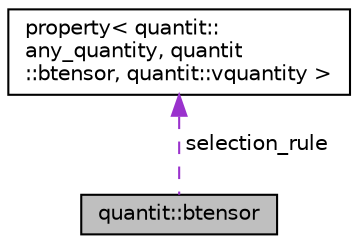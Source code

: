 digraph "quantit::btensor"
{
 // LATEX_PDF_SIZE
  edge [fontname="Helvetica",fontsize="10",labelfontname="Helvetica",labelfontsize="10"];
  node [fontname="Helvetica",fontsize="10",shape=record];
  Node1 [label="quantit::btensor",height=0.2,width=0.4,color="black", fillcolor="grey75", style="filled", fontcolor="black",tooltip="btensor is a type meant to represent block sparse tensor with conservation laws. The conservation law..."];
  Node2 -> Node1 [dir="back",color="darkorchid3",fontsize="10",style="dashed",label=" selection_rule" ,fontname="Helvetica"];
  Node2 [label="property\< quantit::\lany_quantity, quantit\l::btensor, quantit::vquantity \>",height=0.2,width=0.4,color="black", fillcolor="white", style="filled",URL="$classproperty.html",tooltip=" "];
}
